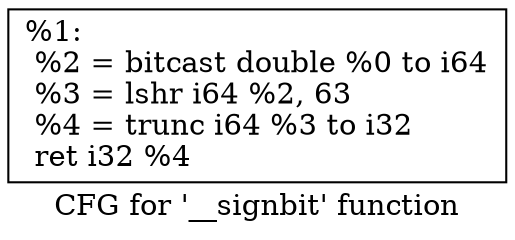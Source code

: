 digraph "CFG for '__signbit' function" {
	label="CFG for '__signbit' function";

	Node0x1e5e750 [shape=record,label="{%1:\l  %2 = bitcast double %0 to i64\l  %3 = lshr i64 %2, 63\l  %4 = trunc i64 %3 to i32\l  ret i32 %4\l}"];
}
